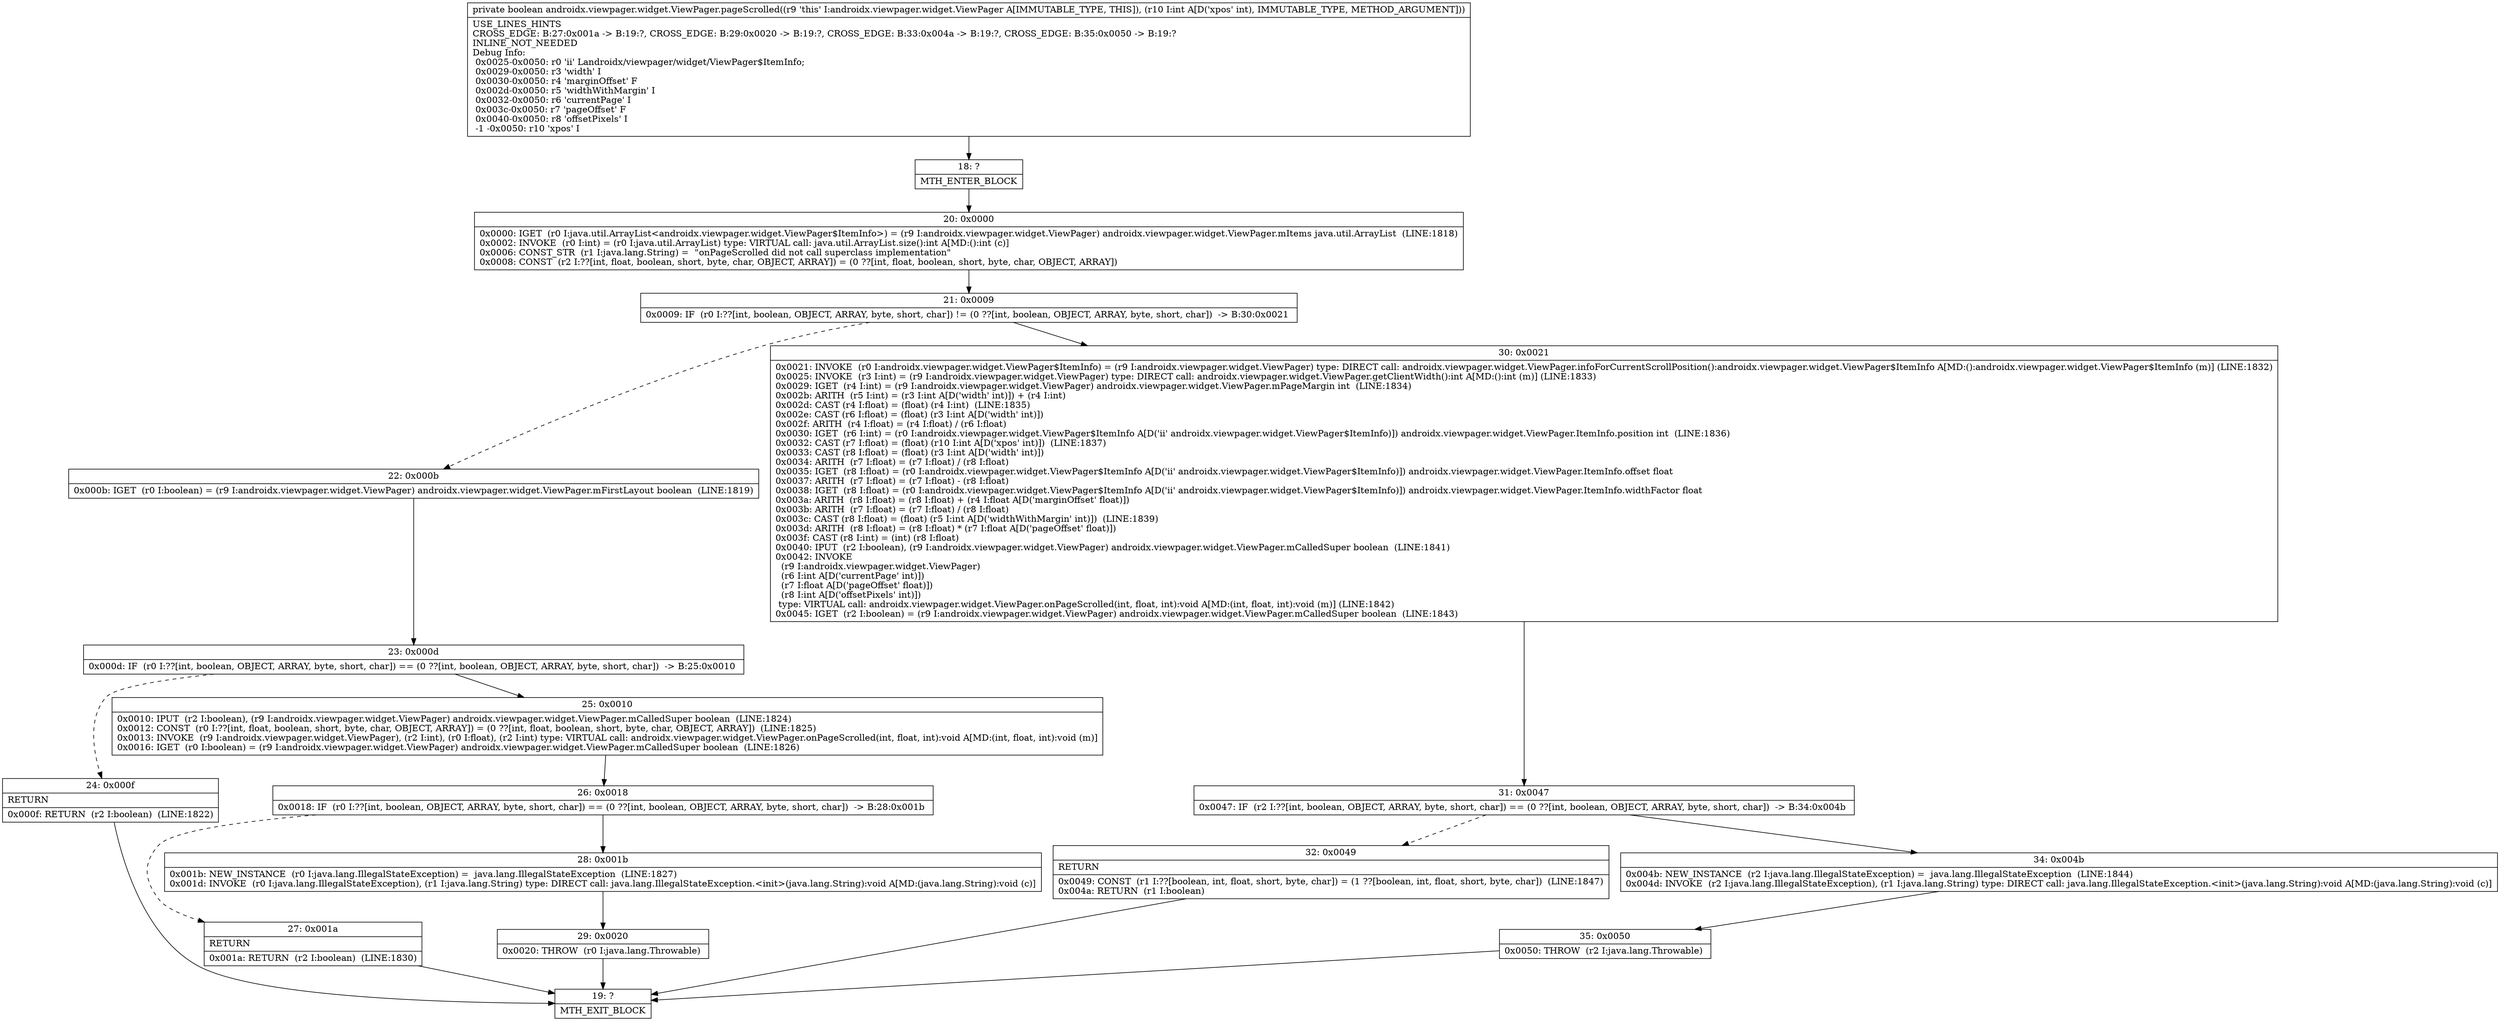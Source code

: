 digraph "CFG forandroidx.viewpager.widget.ViewPager.pageScrolled(I)Z" {
Node_18 [shape=record,label="{18\:\ ?|MTH_ENTER_BLOCK\l}"];
Node_20 [shape=record,label="{20\:\ 0x0000|0x0000: IGET  (r0 I:java.util.ArrayList\<androidx.viewpager.widget.ViewPager$ItemInfo\>) = (r9 I:androidx.viewpager.widget.ViewPager) androidx.viewpager.widget.ViewPager.mItems java.util.ArrayList  (LINE:1818)\l0x0002: INVOKE  (r0 I:int) = (r0 I:java.util.ArrayList) type: VIRTUAL call: java.util.ArrayList.size():int A[MD:():int (c)]\l0x0006: CONST_STR  (r1 I:java.lang.String) =  \"onPageScrolled did not call superclass implementation\" \l0x0008: CONST  (r2 I:??[int, float, boolean, short, byte, char, OBJECT, ARRAY]) = (0 ??[int, float, boolean, short, byte, char, OBJECT, ARRAY]) \l}"];
Node_21 [shape=record,label="{21\:\ 0x0009|0x0009: IF  (r0 I:??[int, boolean, OBJECT, ARRAY, byte, short, char]) != (0 ??[int, boolean, OBJECT, ARRAY, byte, short, char])  \-\> B:30:0x0021 \l}"];
Node_22 [shape=record,label="{22\:\ 0x000b|0x000b: IGET  (r0 I:boolean) = (r9 I:androidx.viewpager.widget.ViewPager) androidx.viewpager.widget.ViewPager.mFirstLayout boolean  (LINE:1819)\l}"];
Node_23 [shape=record,label="{23\:\ 0x000d|0x000d: IF  (r0 I:??[int, boolean, OBJECT, ARRAY, byte, short, char]) == (0 ??[int, boolean, OBJECT, ARRAY, byte, short, char])  \-\> B:25:0x0010 \l}"];
Node_24 [shape=record,label="{24\:\ 0x000f|RETURN\l|0x000f: RETURN  (r2 I:boolean)  (LINE:1822)\l}"];
Node_19 [shape=record,label="{19\:\ ?|MTH_EXIT_BLOCK\l}"];
Node_25 [shape=record,label="{25\:\ 0x0010|0x0010: IPUT  (r2 I:boolean), (r9 I:androidx.viewpager.widget.ViewPager) androidx.viewpager.widget.ViewPager.mCalledSuper boolean  (LINE:1824)\l0x0012: CONST  (r0 I:??[int, float, boolean, short, byte, char, OBJECT, ARRAY]) = (0 ??[int, float, boolean, short, byte, char, OBJECT, ARRAY])  (LINE:1825)\l0x0013: INVOKE  (r9 I:androidx.viewpager.widget.ViewPager), (r2 I:int), (r0 I:float), (r2 I:int) type: VIRTUAL call: androidx.viewpager.widget.ViewPager.onPageScrolled(int, float, int):void A[MD:(int, float, int):void (m)]\l0x0016: IGET  (r0 I:boolean) = (r9 I:androidx.viewpager.widget.ViewPager) androidx.viewpager.widget.ViewPager.mCalledSuper boolean  (LINE:1826)\l}"];
Node_26 [shape=record,label="{26\:\ 0x0018|0x0018: IF  (r0 I:??[int, boolean, OBJECT, ARRAY, byte, short, char]) == (0 ??[int, boolean, OBJECT, ARRAY, byte, short, char])  \-\> B:28:0x001b \l}"];
Node_27 [shape=record,label="{27\:\ 0x001a|RETURN\l|0x001a: RETURN  (r2 I:boolean)  (LINE:1830)\l}"];
Node_28 [shape=record,label="{28\:\ 0x001b|0x001b: NEW_INSTANCE  (r0 I:java.lang.IllegalStateException) =  java.lang.IllegalStateException  (LINE:1827)\l0x001d: INVOKE  (r0 I:java.lang.IllegalStateException), (r1 I:java.lang.String) type: DIRECT call: java.lang.IllegalStateException.\<init\>(java.lang.String):void A[MD:(java.lang.String):void (c)]\l}"];
Node_29 [shape=record,label="{29\:\ 0x0020|0x0020: THROW  (r0 I:java.lang.Throwable) \l}"];
Node_30 [shape=record,label="{30\:\ 0x0021|0x0021: INVOKE  (r0 I:androidx.viewpager.widget.ViewPager$ItemInfo) = (r9 I:androidx.viewpager.widget.ViewPager) type: DIRECT call: androidx.viewpager.widget.ViewPager.infoForCurrentScrollPosition():androidx.viewpager.widget.ViewPager$ItemInfo A[MD:():androidx.viewpager.widget.ViewPager$ItemInfo (m)] (LINE:1832)\l0x0025: INVOKE  (r3 I:int) = (r9 I:androidx.viewpager.widget.ViewPager) type: DIRECT call: androidx.viewpager.widget.ViewPager.getClientWidth():int A[MD:():int (m)] (LINE:1833)\l0x0029: IGET  (r4 I:int) = (r9 I:androidx.viewpager.widget.ViewPager) androidx.viewpager.widget.ViewPager.mPageMargin int  (LINE:1834)\l0x002b: ARITH  (r5 I:int) = (r3 I:int A[D('width' int)]) + (r4 I:int) \l0x002d: CAST (r4 I:float) = (float) (r4 I:int)  (LINE:1835)\l0x002e: CAST (r6 I:float) = (float) (r3 I:int A[D('width' int)]) \l0x002f: ARITH  (r4 I:float) = (r4 I:float) \/ (r6 I:float) \l0x0030: IGET  (r6 I:int) = (r0 I:androidx.viewpager.widget.ViewPager$ItemInfo A[D('ii' androidx.viewpager.widget.ViewPager$ItemInfo)]) androidx.viewpager.widget.ViewPager.ItemInfo.position int  (LINE:1836)\l0x0032: CAST (r7 I:float) = (float) (r10 I:int A[D('xpos' int)])  (LINE:1837)\l0x0033: CAST (r8 I:float) = (float) (r3 I:int A[D('width' int)]) \l0x0034: ARITH  (r7 I:float) = (r7 I:float) \/ (r8 I:float) \l0x0035: IGET  (r8 I:float) = (r0 I:androidx.viewpager.widget.ViewPager$ItemInfo A[D('ii' androidx.viewpager.widget.ViewPager$ItemInfo)]) androidx.viewpager.widget.ViewPager.ItemInfo.offset float \l0x0037: ARITH  (r7 I:float) = (r7 I:float) \- (r8 I:float) \l0x0038: IGET  (r8 I:float) = (r0 I:androidx.viewpager.widget.ViewPager$ItemInfo A[D('ii' androidx.viewpager.widget.ViewPager$ItemInfo)]) androidx.viewpager.widget.ViewPager.ItemInfo.widthFactor float \l0x003a: ARITH  (r8 I:float) = (r8 I:float) + (r4 I:float A[D('marginOffset' float)]) \l0x003b: ARITH  (r7 I:float) = (r7 I:float) \/ (r8 I:float) \l0x003c: CAST (r8 I:float) = (float) (r5 I:int A[D('widthWithMargin' int)])  (LINE:1839)\l0x003d: ARITH  (r8 I:float) = (r8 I:float) * (r7 I:float A[D('pageOffset' float)]) \l0x003f: CAST (r8 I:int) = (int) (r8 I:float) \l0x0040: IPUT  (r2 I:boolean), (r9 I:androidx.viewpager.widget.ViewPager) androidx.viewpager.widget.ViewPager.mCalledSuper boolean  (LINE:1841)\l0x0042: INVOKE  \l  (r9 I:androidx.viewpager.widget.ViewPager)\l  (r6 I:int A[D('currentPage' int)])\l  (r7 I:float A[D('pageOffset' float)])\l  (r8 I:int A[D('offsetPixels' int)])\l type: VIRTUAL call: androidx.viewpager.widget.ViewPager.onPageScrolled(int, float, int):void A[MD:(int, float, int):void (m)] (LINE:1842)\l0x0045: IGET  (r2 I:boolean) = (r9 I:androidx.viewpager.widget.ViewPager) androidx.viewpager.widget.ViewPager.mCalledSuper boolean  (LINE:1843)\l}"];
Node_31 [shape=record,label="{31\:\ 0x0047|0x0047: IF  (r2 I:??[int, boolean, OBJECT, ARRAY, byte, short, char]) == (0 ??[int, boolean, OBJECT, ARRAY, byte, short, char])  \-\> B:34:0x004b \l}"];
Node_32 [shape=record,label="{32\:\ 0x0049|RETURN\l|0x0049: CONST  (r1 I:??[boolean, int, float, short, byte, char]) = (1 ??[boolean, int, float, short, byte, char])  (LINE:1847)\l0x004a: RETURN  (r1 I:boolean) \l}"];
Node_34 [shape=record,label="{34\:\ 0x004b|0x004b: NEW_INSTANCE  (r2 I:java.lang.IllegalStateException) =  java.lang.IllegalStateException  (LINE:1844)\l0x004d: INVOKE  (r2 I:java.lang.IllegalStateException), (r1 I:java.lang.String) type: DIRECT call: java.lang.IllegalStateException.\<init\>(java.lang.String):void A[MD:(java.lang.String):void (c)]\l}"];
Node_35 [shape=record,label="{35\:\ 0x0050|0x0050: THROW  (r2 I:java.lang.Throwable) \l}"];
MethodNode[shape=record,label="{private boolean androidx.viewpager.widget.ViewPager.pageScrolled((r9 'this' I:androidx.viewpager.widget.ViewPager A[IMMUTABLE_TYPE, THIS]), (r10 I:int A[D('xpos' int), IMMUTABLE_TYPE, METHOD_ARGUMENT]))  | USE_LINES_HINTS\lCROSS_EDGE: B:27:0x001a \-\> B:19:?, CROSS_EDGE: B:29:0x0020 \-\> B:19:?, CROSS_EDGE: B:33:0x004a \-\> B:19:?, CROSS_EDGE: B:35:0x0050 \-\> B:19:?\lINLINE_NOT_NEEDED\lDebug Info:\l  0x0025\-0x0050: r0 'ii' Landroidx\/viewpager\/widget\/ViewPager$ItemInfo;\l  0x0029\-0x0050: r3 'width' I\l  0x0030\-0x0050: r4 'marginOffset' F\l  0x002d\-0x0050: r5 'widthWithMargin' I\l  0x0032\-0x0050: r6 'currentPage' I\l  0x003c\-0x0050: r7 'pageOffset' F\l  0x0040\-0x0050: r8 'offsetPixels' I\l  \-1 \-0x0050: r10 'xpos' I\l}"];
MethodNode -> Node_18;Node_18 -> Node_20;
Node_20 -> Node_21;
Node_21 -> Node_22[style=dashed];
Node_21 -> Node_30;
Node_22 -> Node_23;
Node_23 -> Node_24[style=dashed];
Node_23 -> Node_25;
Node_24 -> Node_19;
Node_25 -> Node_26;
Node_26 -> Node_27[style=dashed];
Node_26 -> Node_28;
Node_27 -> Node_19;
Node_28 -> Node_29;
Node_29 -> Node_19;
Node_30 -> Node_31;
Node_31 -> Node_32[style=dashed];
Node_31 -> Node_34;
Node_32 -> Node_19;
Node_34 -> Node_35;
Node_35 -> Node_19;
}

